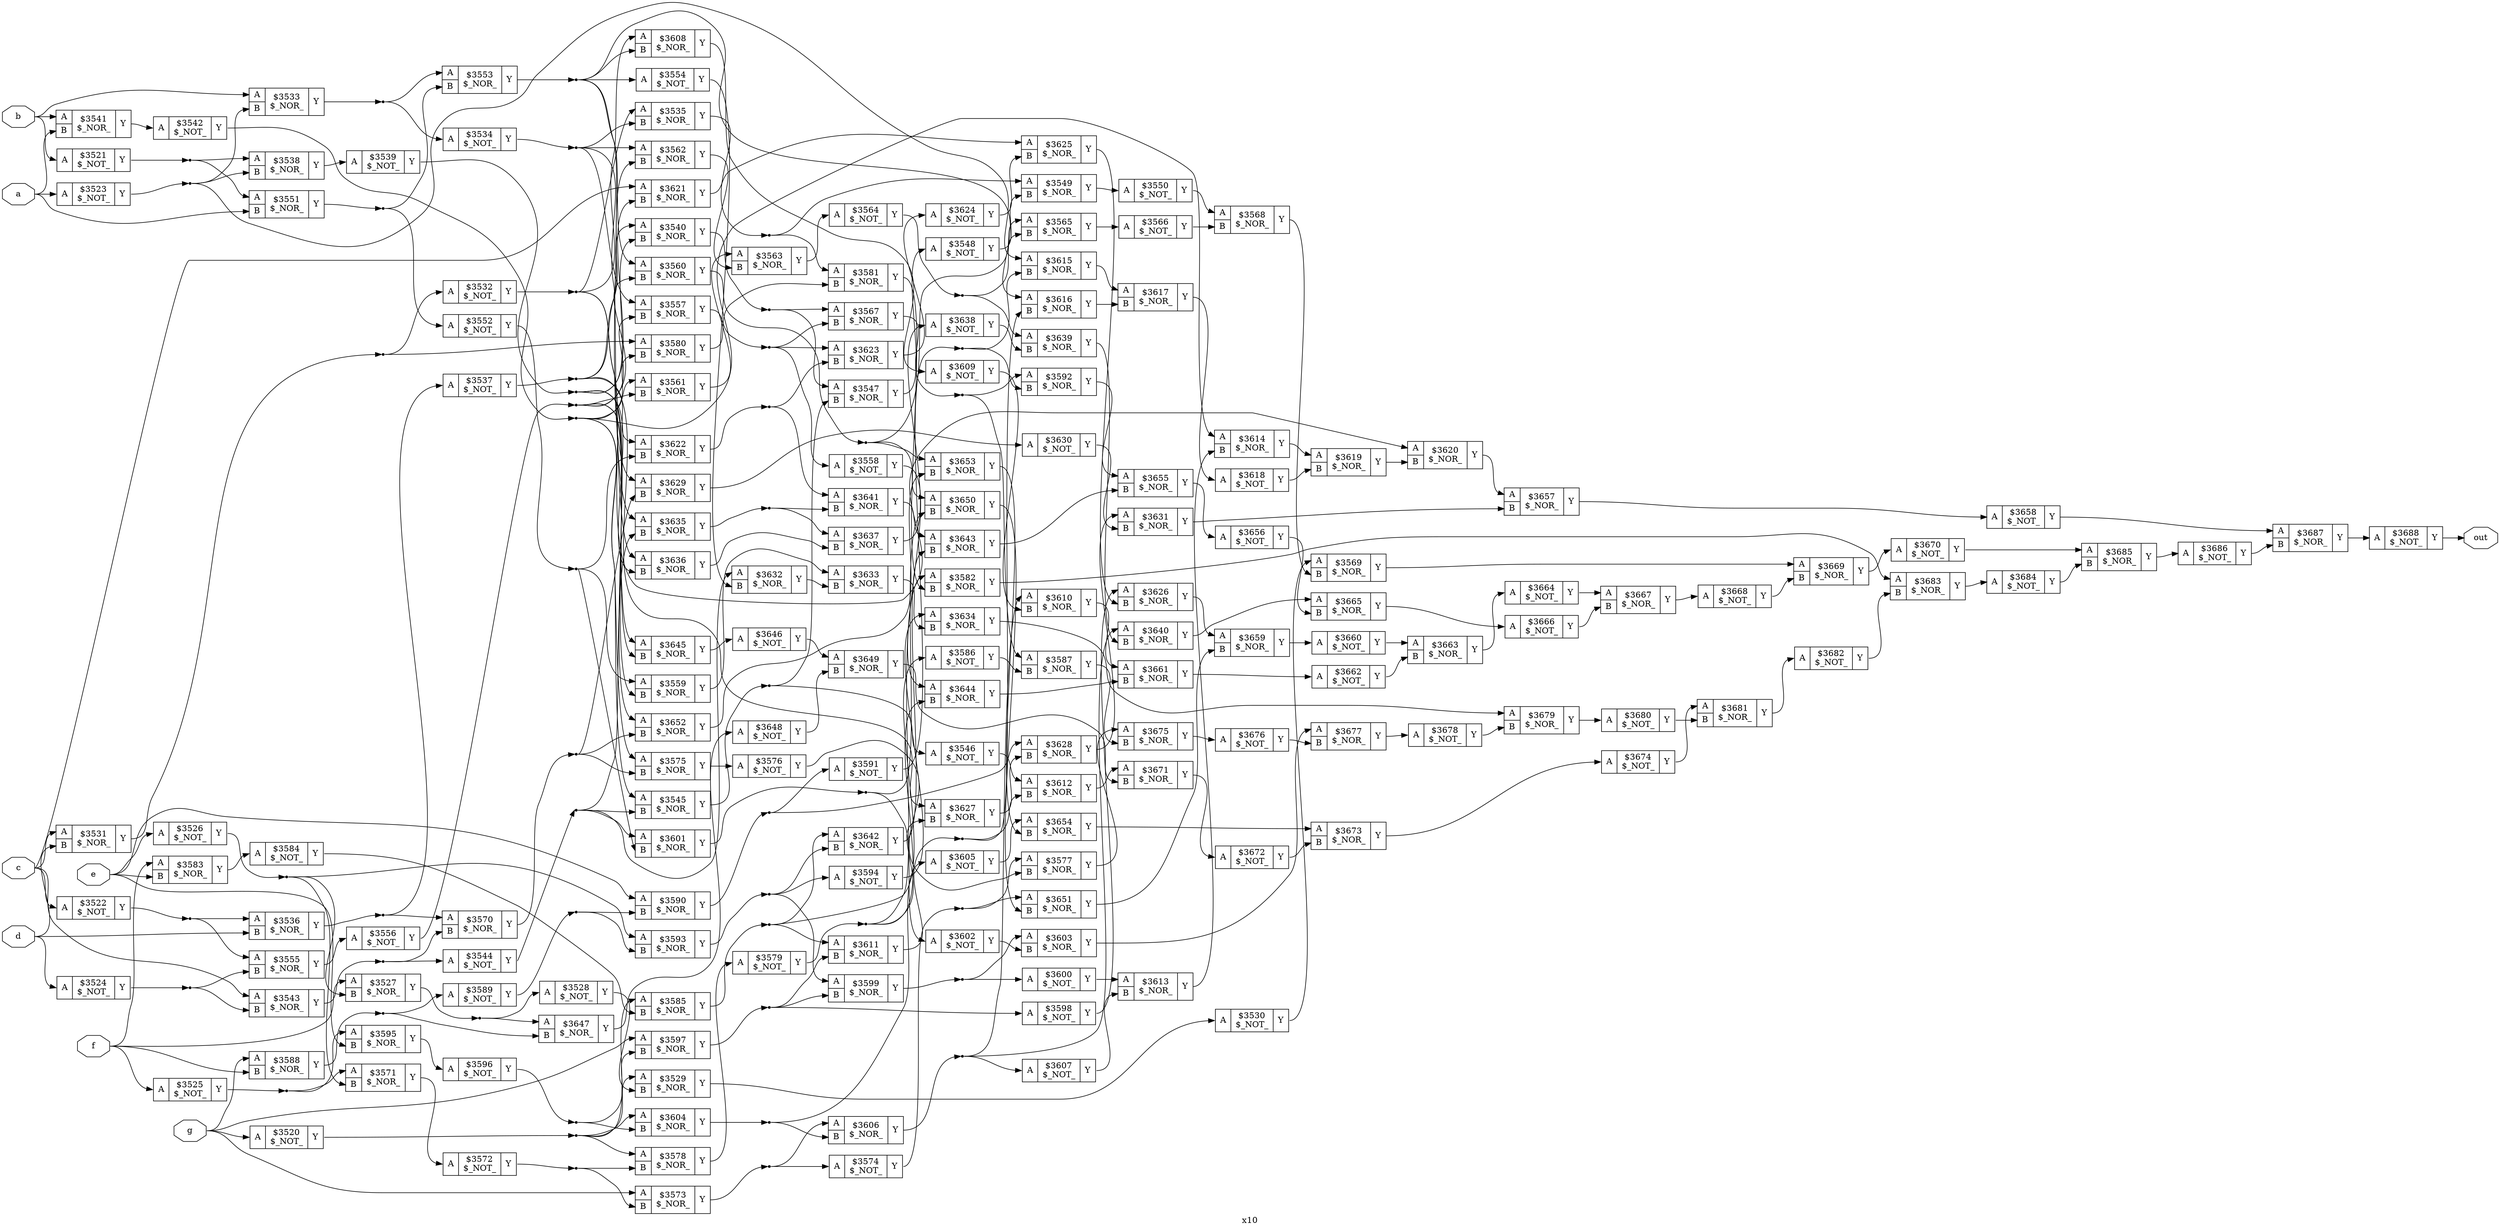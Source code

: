 digraph "x10" {
label="x10";
rankdir="LR";
remincross=true;
n169 [ shape=octagon, label="a", color="black", fontcolor="black" ];
n170 [ shape=octagon, label="b", color="black", fontcolor="black" ];
n171 [ shape=octagon, label="c", color="black", fontcolor="black" ];
n172 [ shape=octagon, label="d", color="black", fontcolor="black" ];
n173 [ shape=octagon, label="e", color="black", fontcolor="black" ];
n174 [ shape=octagon, label="f", color="black", fontcolor="black" ];
n175 [ shape=octagon, label="g", color="black", fontcolor="black" ];
n176 [ shape=octagon, label="out", color="black", fontcolor="black" ];
c179 [ shape=record, label="{{<p177> A}|$3520\n$_NOT_|{<p178> Y}}" ];
c180 [ shape=record, label="{{<p177> A}|$3521\n$_NOT_|{<p178> Y}}" ];
c181 [ shape=record, label="{{<p177> A}|$3522\n$_NOT_|{<p178> Y}}" ];
c182 [ shape=record, label="{{<p177> A}|$3523\n$_NOT_|{<p178> Y}}" ];
c183 [ shape=record, label="{{<p177> A}|$3524\n$_NOT_|{<p178> Y}}" ];
c184 [ shape=record, label="{{<p177> A}|$3525\n$_NOT_|{<p178> Y}}" ];
c185 [ shape=record, label="{{<p177> A}|$3526\n$_NOT_|{<p178> Y}}" ];
c187 [ shape=record, label="{{<p177> A|<p186> B}|$3527\n$_NOR_|{<p178> Y}}" ];
c188 [ shape=record, label="{{<p177> A}|$3528\n$_NOT_|{<p178> Y}}" ];
c189 [ shape=record, label="{{<p177> A|<p186> B}|$3529\n$_NOR_|{<p178> Y}}" ];
c190 [ shape=record, label="{{<p177> A}|$3530\n$_NOT_|{<p178> Y}}" ];
c191 [ shape=record, label="{{<p177> A|<p186> B}|$3531\n$_NOR_|{<p178> Y}}" ];
c192 [ shape=record, label="{{<p177> A}|$3532\n$_NOT_|{<p178> Y}}" ];
c193 [ shape=record, label="{{<p177> A|<p186> B}|$3533\n$_NOR_|{<p178> Y}}" ];
c194 [ shape=record, label="{{<p177> A}|$3534\n$_NOT_|{<p178> Y}}" ];
c195 [ shape=record, label="{{<p177> A|<p186> B}|$3535\n$_NOR_|{<p178> Y}}" ];
c196 [ shape=record, label="{{<p177> A|<p186> B}|$3536\n$_NOR_|{<p178> Y}}" ];
c197 [ shape=record, label="{{<p177> A}|$3537\n$_NOT_|{<p178> Y}}" ];
c198 [ shape=record, label="{{<p177> A|<p186> B}|$3538\n$_NOR_|{<p178> Y}}" ];
c199 [ shape=record, label="{{<p177> A}|$3539\n$_NOT_|{<p178> Y}}" ];
c200 [ shape=record, label="{{<p177> A|<p186> B}|$3540\n$_NOR_|{<p178> Y}}" ];
c201 [ shape=record, label="{{<p177> A|<p186> B}|$3541\n$_NOR_|{<p178> Y}}" ];
c202 [ shape=record, label="{{<p177> A}|$3542\n$_NOT_|{<p178> Y}}" ];
c203 [ shape=record, label="{{<p177> A|<p186> B}|$3543\n$_NOR_|{<p178> Y}}" ];
c204 [ shape=record, label="{{<p177> A}|$3544\n$_NOT_|{<p178> Y}}" ];
c205 [ shape=record, label="{{<p177> A|<p186> B}|$3545\n$_NOR_|{<p178> Y}}" ];
c206 [ shape=record, label="{{<p177> A}|$3546\n$_NOT_|{<p178> Y}}" ];
c207 [ shape=record, label="{{<p177> A|<p186> B}|$3547\n$_NOR_|{<p178> Y}}" ];
c208 [ shape=record, label="{{<p177> A}|$3548\n$_NOT_|{<p178> Y}}" ];
c209 [ shape=record, label="{{<p177> A|<p186> B}|$3549\n$_NOR_|{<p178> Y}}" ];
c210 [ shape=record, label="{{<p177> A}|$3550\n$_NOT_|{<p178> Y}}" ];
c211 [ shape=record, label="{{<p177> A|<p186> B}|$3551\n$_NOR_|{<p178> Y}}" ];
c212 [ shape=record, label="{{<p177> A}|$3552\n$_NOT_|{<p178> Y}}" ];
c213 [ shape=record, label="{{<p177> A|<p186> B}|$3553\n$_NOR_|{<p178> Y}}" ];
c214 [ shape=record, label="{{<p177> A}|$3554\n$_NOT_|{<p178> Y}}" ];
c215 [ shape=record, label="{{<p177> A|<p186> B}|$3555\n$_NOR_|{<p178> Y}}" ];
c216 [ shape=record, label="{{<p177> A}|$3556\n$_NOT_|{<p178> Y}}" ];
c217 [ shape=record, label="{{<p177> A|<p186> B}|$3557\n$_NOR_|{<p178> Y}}" ];
c218 [ shape=record, label="{{<p177> A}|$3558\n$_NOT_|{<p178> Y}}" ];
c219 [ shape=record, label="{{<p177> A|<p186> B}|$3559\n$_NOR_|{<p178> Y}}" ];
c220 [ shape=record, label="{{<p177> A|<p186> B}|$3560\n$_NOR_|{<p178> Y}}" ];
c221 [ shape=record, label="{{<p177> A|<p186> B}|$3561\n$_NOR_|{<p178> Y}}" ];
c222 [ shape=record, label="{{<p177> A|<p186> B}|$3562\n$_NOR_|{<p178> Y}}" ];
c223 [ shape=record, label="{{<p177> A|<p186> B}|$3563\n$_NOR_|{<p178> Y}}" ];
c224 [ shape=record, label="{{<p177> A}|$3564\n$_NOT_|{<p178> Y}}" ];
c225 [ shape=record, label="{{<p177> A|<p186> B}|$3565\n$_NOR_|{<p178> Y}}" ];
c226 [ shape=record, label="{{<p177> A}|$3566\n$_NOT_|{<p178> Y}}" ];
c227 [ shape=record, label="{{<p177> A|<p186> B}|$3567\n$_NOR_|{<p178> Y}}" ];
c228 [ shape=record, label="{{<p177> A|<p186> B}|$3568\n$_NOR_|{<p178> Y}}" ];
c229 [ shape=record, label="{{<p177> A|<p186> B}|$3569\n$_NOR_|{<p178> Y}}" ];
c230 [ shape=record, label="{{<p177> A|<p186> B}|$3570\n$_NOR_|{<p178> Y}}" ];
c231 [ shape=record, label="{{<p177> A|<p186> B}|$3571\n$_NOR_|{<p178> Y}}" ];
c232 [ shape=record, label="{{<p177> A}|$3572\n$_NOT_|{<p178> Y}}" ];
c233 [ shape=record, label="{{<p177> A|<p186> B}|$3573\n$_NOR_|{<p178> Y}}" ];
c234 [ shape=record, label="{{<p177> A}|$3574\n$_NOT_|{<p178> Y}}" ];
c235 [ shape=record, label="{{<p177> A|<p186> B}|$3575\n$_NOR_|{<p178> Y}}" ];
c236 [ shape=record, label="{{<p177> A}|$3576\n$_NOT_|{<p178> Y}}" ];
c237 [ shape=record, label="{{<p177> A|<p186> B}|$3577\n$_NOR_|{<p178> Y}}" ];
c238 [ shape=record, label="{{<p177> A|<p186> B}|$3578\n$_NOR_|{<p178> Y}}" ];
c239 [ shape=record, label="{{<p177> A}|$3579\n$_NOT_|{<p178> Y}}" ];
c240 [ shape=record, label="{{<p177> A|<p186> B}|$3580\n$_NOR_|{<p178> Y}}" ];
c241 [ shape=record, label="{{<p177> A|<p186> B}|$3581\n$_NOR_|{<p178> Y}}" ];
c242 [ shape=record, label="{{<p177> A|<p186> B}|$3582\n$_NOR_|{<p178> Y}}" ];
c243 [ shape=record, label="{{<p177> A|<p186> B}|$3583\n$_NOR_|{<p178> Y}}" ];
c244 [ shape=record, label="{{<p177> A}|$3584\n$_NOT_|{<p178> Y}}" ];
c245 [ shape=record, label="{{<p177> A|<p186> B}|$3585\n$_NOR_|{<p178> Y}}" ];
c246 [ shape=record, label="{{<p177> A}|$3586\n$_NOT_|{<p178> Y}}" ];
c247 [ shape=record, label="{{<p177> A|<p186> B}|$3587\n$_NOR_|{<p178> Y}}" ];
c248 [ shape=record, label="{{<p177> A|<p186> B}|$3588\n$_NOR_|{<p178> Y}}" ];
c249 [ shape=record, label="{{<p177> A}|$3589\n$_NOT_|{<p178> Y}}" ];
c250 [ shape=record, label="{{<p177> A|<p186> B}|$3590\n$_NOR_|{<p178> Y}}" ];
c251 [ shape=record, label="{{<p177> A}|$3591\n$_NOT_|{<p178> Y}}" ];
c252 [ shape=record, label="{{<p177> A|<p186> B}|$3592\n$_NOR_|{<p178> Y}}" ];
c253 [ shape=record, label="{{<p177> A|<p186> B}|$3593\n$_NOR_|{<p178> Y}}" ];
c254 [ shape=record, label="{{<p177> A}|$3594\n$_NOT_|{<p178> Y}}" ];
c255 [ shape=record, label="{{<p177> A|<p186> B}|$3595\n$_NOR_|{<p178> Y}}" ];
c256 [ shape=record, label="{{<p177> A}|$3596\n$_NOT_|{<p178> Y}}" ];
c257 [ shape=record, label="{{<p177> A|<p186> B}|$3597\n$_NOR_|{<p178> Y}}" ];
c258 [ shape=record, label="{{<p177> A}|$3598\n$_NOT_|{<p178> Y}}" ];
c259 [ shape=record, label="{{<p177> A|<p186> B}|$3599\n$_NOR_|{<p178> Y}}" ];
c260 [ shape=record, label="{{<p177> A}|$3600\n$_NOT_|{<p178> Y}}" ];
c261 [ shape=record, label="{{<p177> A|<p186> B}|$3601\n$_NOR_|{<p178> Y}}" ];
c262 [ shape=record, label="{{<p177> A}|$3602\n$_NOT_|{<p178> Y}}" ];
c263 [ shape=record, label="{{<p177> A|<p186> B}|$3603\n$_NOR_|{<p178> Y}}" ];
c264 [ shape=record, label="{{<p177> A|<p186> B}|$3604\n$_NOR_|{<p178> Y}}" ];
c265 [ shape=record, label="{{<p177> A}|$3605\n$_NOT_|{<p178> Y}}" ];
c266 [ shape=record, label="{{<p177> A|<p186> B}|$3606\n$_NOR_|{<p178> Y}}" ];
c267 [ shape=record, label="{{<p177> A}|$3607\n$_NOT_|{<p178> Y}}" ];
c268 [ shape=record, label="{{<p177> A|<p186> B}|$3608\n$_NOR_|{<p178> Y}}" ];
c269 [ shape=record, label="{{<p177> A}|$3609\n$_NOT_|{<p178> Y}}" ];
c270 [ shape=record, label="{{<p177> A|<p186> B}|$3610\n$_NOR_|{<p178> Y}}" ];
c271 [ shape=record, label="{{<p177> A|<p186> B}|$3611\n$_NOR_|{<p178> Y}}" ];
c272 [ shape=record, label="{{<p177> A|<p186> B}|$3612\n$_NOR_|{<p178> Y}}" ];
c273 [ shape=record, label="{{<p177> A|<p186> B}|$3613\n$_NOR_|{<p178> Y}}" ];
c274 [ shape=record, label="{{<p177> A|<p186> B}|$3614\n$_NOR_|{<p178> Y}}" ];
c275 [ shape=record, label="{{<p177> A|<p186> B}|$3615\n$_NOR_|{<p178> Y}}" ];
c276 [ shape=record, label="{{<p177> A|<p186> B}|$3616\n$_NOR_|{<p178> Y}}" ];
c277 [ shape=record, label="{{<p177> A|<p186> B}|$3617\n$_NOR_|{<p178> Y}}" ];
c278 [ shape=record, label="{{<p177> A}|$3618\n$_NOT_|{<p178> Y}}" ];
c279 [ shape=record, label="{{<p177> A|<p186> B}|$3619\n$_NOR_|{<p178> Y}}" ];
c280 [ shape=record, label="{{<p177> A|<p186> B}|$3620\n$_NOR_|{<p178> Y}}" ];
c281 [ shape=record, label="{{<p177> A|<p186> B}|$3621\n$_NOR_|{<p178> Y}}" ];
c282 [ shape=record, label="{{<p177> A|<p186> B}|$3622\n$_NOR_|{<p178> Y}}" ];
c283 [ shape=record, label="{{<p177> A|<p186> B}|$3623\n$_NOR_|{<p178> Y}}" ];
c284 [ shape=record, label="{{<p177> A}|$3624\n$_NOT_|{<p178> Y}}" ];
c285 [ shape=record, label="{{<p177> A|<p186> B}|$3625\n$_NOR_|{<p178> Y}}" ];
c286 [ shape=record, label="{{<p177> A|<p186> B}|$3626\n$_NOR_|{<p178> Y}}" ];
c287 [ shape=record, label="{{<p177> A|<p186> B}|$3627\n$_NOR_|{<p178> Y}}" ];
c288 [ shape=record, label="{{<p177> A|<p186> B}|$3628\n$_NOR_|{<p178> Y}}" ];
c289 [ shape=record, label="{{<p177> A|<p186> B}|$3629\n$_NOR_|{<p178> Y}}" ];
c290 [ shape=record, label="{{<p177> A}|$3630\n$_NOT_|{<p178> Y}}" ];
c291 [ shape=record, label="{{<p177> A|<p186> B}|$3631\n$_NOR_|{<p178> Y}}" ];
c292 [ shape=record, label="{{<p177> A|<p186> B}|$3632\n$_NOR_|{<p178> Y}}" ];
c293 [ shape=record, label="{{<p177> A|<p186> B}|$3633\n$_NOR_|{<p178> Y}}" ];
c294 [ shape=record, label="{{<p177> A|<p186> B}|$3634\n$_NOR_|{<p178> Y}}" ];
c295 [ shape=record, label="{{<p177> A|<p186> B}|$3635\n$_NOR_|{<p178> Y}}" ];
c296 [ shape=record, label="{{<p177> A|<p186> B}|$3636\n$_NOR_|{<p178> Y}}" ];
c297 [ shape=record, label="{{<p177> A|<p186> B}|$3637\n$_NOR_|{<p178> Y}}" ];
c298 [ shape=record, label="{{<p177> A}|$3638\n$_NOT_|{<p178> Y}}" ];
c299 [ shape=record, label="{{<p177> A|<p186> B}|$3639\n$_NOR_|{<p178> Y}}" ];
c300 [ shape=record, label="{{<p177> A|<p186> B}|$3640\n$_NOR_|{<p178> Y}}" ];
c301 [ shape=record, label="{{<p177> A|<p186> B}|$3641\n$_NOR_|{<p178> Y}}" ];
c302 [ shape=record, label="{{<p177> A|<p186> B}|$3642\n$_NOR_|{<p178> Y}}" ];
c303 [ shape=record, label="{{<p177> A|<p186> B}|$3643\n$_NOR_|{<p178> Y}}" ];
c304 [ shape=record, label="{{<p177> A|<p186> B}|$3644\n$_NOR_|{<p178> Y}}" ];
c305 [ shape=record, label="{{<p177> A|<p186> B}|$3645\n$_NOR_|{<p178> Y}}" ];
c306 [ shape=record, label="{{<p177> A}|$3646\n$_NOT_|{<p178> Y}}" ];
c307 [ shape=record, label="{{<p177> A|<p186> B}|$3647\n$_NOR_|{<p178> Y}}" ];
c308 [ shape=record, label="{{<p177> A}|$3648\n$_NOT_|{<p178> Y}}" ];
c309 [ shape=record, label="{{<p177> A|<p186> B}|$3649\n$_NOR_|{<p178> Y}}" ];
c310 [ shape=record, label="{{<p177> A|<p186> B}|$3650\n$_NOR_|{<p178> Y}}" ];
c311 [ shape=record, label="{{<p177> A|<p186> B}|$3651\n$_NOR_|{<p178> Y}}" ];
c312 [ shape=record, label="{{<p177> A|<p186> B}|$3652\n$_NOR_|{<p178> Y}}" ];
c313 [ shape=record, label="{{<p177> A|<p186> B}|$3653\n$_NOR_|{<p178> Y}}" ];
c314 [ shape=record, label="{{<p177> A|<p186> B}|$3654\n$_NOR_|{<p178> Y}}" ];
c315 [ shape=record, label="{{<p177> A|<p186> B}|$3655\n$_NOR_|{<p178> Y}}" ];
c316 [ shape=record, label="{{<p177> A}|$3656\n$_NOT_|{<p178> Y}}" ];
c317 [ shape=record, label="{{<p177> A|<p186> B}|$3657\n$_NOR_|{<p178> Y}}" ];
c318 [ shape=record, label="{{<p177> A}|$3658\n$_NOT_|{<p178> Y}}" ];
c319 [ shape=record, label="{{<p177> A|<p186> B}|$3659\n$_NOR_|{<p178> Y}}" ];
c320 [ shape=record, label="{{<p177> A}|$3660\n$_NOT_|{<p178> Y}}" ];
c321 [ shape=record, label="{{<p177> A|<p186> B}|$3661\n$_NOR_|{<p178> Y}}" ];
c322 [ shape=record, label="{{<p177> A}|$3662\n$_NOT_|{<p178> Y}}" ];
c323 [ shape=record, label="{{<p177> A|<p186> B}|$3663\n$_NOR_|{<p178> Y}}" ];
c324 [ shape=record, label="{{<p177> A}|$3664\n$_NOT_|{<p178> Y}}" ];
c325 [ shape=record, label="{{<p177> A|<p186> B}|$3665\n$_NOR_|{<p178> Y}}" ];
c326 [ shape=record, label="{{<p177> A}|$3666\n$_NOT_|{<p178> Y}}" ];
c327 [ shape=record, label="{{<p177> A|<p186> B}|$3667\n$_NOR_|{<p178> Y}}" ];
c328 [ shape=record, label="{{<p177> A}|$3668\n$_NOT_|{<p178> Y}}" ];
c329 [ shape=record, label="{{<p177> A|<p186> B}|$3669\n$_NOR_|{<p178> Y}}" ];
c330 [ shape=record, label="{{<p177> A}|$3670\n$_NOT_|{<p178> Y}}" ];
c331 [ shape=record, label="{{<p177> A|<p186> B}|$3671\n$_NOR_|{<p178> Y}}" ];
c332 [ shape=record, label="{{<p177> A}|$3672\n$_NOT_|{<p178> Y}}" ];
c333 [ shape=record, label="{{<p177> A|<p186> B}|$3673\n$_NOR_|{<p178> Y}}" ];
c334 [ shape=record, label="{{<p177> A}|$3674\n$_NOT_|{<p178> Y}}" ];
c335 [ shape=record, label="{{<p177> A|<p186> B}|$3675\n$_NOR_|{<p178> Y}}" ];
c336 [ shape=record, label="{{<p177> A}|$3676\n$_NOT_|{<p178> Y}}" ];
c337 [ shape=record, label="{{<p177> A|<p186> B}|$3677\n$_NOR_|{<p178> Y}}" ];
c338 [ shape=record, label="{{<p177> A}|$3678\n$_NOT_|{<p178> Y}}" ];
c339 [ shape=record, label="{{<p177> A|<p186> B}|$3679\n$_NOR_|{<p178> Y}}" ];
c340 [ shape=record, label="{{<p177> A}|$3680\n$_NOT_|{<p178> Y}}" ];
c341 [ shape=record, label="{{<p177> A|<p186> B}|$3681\n$_NOR_|{<p178> Y}}" ];
c342 [ shape=record, label="{{<p177> A}|$3682\n$_NOT_|{<p178> Y}}" ];
c343 [ shape=record, label="{{<p177> A|<p186> B}|$3683\n$_NOR_|{<p178> Y}}" ];
c344 [ shape=record, label="{{<p177> A}|$3684\n$_NOT_|{<p178> Y}}" ];
c345 [ shape=record, label="{{<p177> A|<p186> B}|$3685\n$_NOR_|{<p178> Y}}" ];
c346 [ shape=record, label="{{<p177> A}|$3686\n$_NOT_|{<p178> Y}}" ];
c347 [ shape=record, label="{{<p177> A|<p186> B}|$3687\n$_NOR_|{<p178> Y}}" ];
c348 [ shape=record, label="{{<p177> A}|$3688\n$_NOT_|{<p178> Y}}" ];
n1 [ shape=point ];
c271:p178:e -> n1:w [color="black", label=""];
n1:e -> c272:p186:w [color="black", label=""];
n1:e -> c276:p186:w [color="black", label=""];
c280:p178:e -> c317:p177:w [color="black", label=""];
n100 [ shape=point ];
c203:p178:e -> n100:w [color="black", label=""];
n100:e -> c204:p177:w [color="black", label=""];
n100:e -> c230:p186:w [color="black", label=""];
n101 [ shape=point ];
c204:p178:e -> n101:w [color="black", label=""];
n101:e -> c205:p186:w [color="black", label=""];
n101:e -> c261:p177:w [color="black", label=""];
n101:e -> c292:p177:w [color="black", label=""];
n101:e -> c295:p186:w [color="black", label=""];
n102 [ shape=point ];
c205:p178:e -> n102:w [color="black", label=""];
n102:e -> c206:p177:w [color="black", label=""];
n102:e -> c207:p186:w [color="black", label=""];
c206:p178:e -> c272:p177:w [color="black", label=""];
c207:p178:e -> c208:p177:w [color="black", label=""];
c208:p178:e -> c209:p186:w [color="black", label=""];
c209:p178:e -> c210:p177:w [color="black", label=""];
c210:p178:e -> c228:p177:w [color="black", label=""];
n108 [ shape=point ];
c211:p178:e -> n108:w [color="black", label=""];
n108:e -> c212:p177:w [color="black", label=""];
n108:e -> c213:p186:w [color="black", label=""];
n109 [ shape=point ];
c212:p178:e -> n109:w [color="black", label=""];
n109:e -> c219:p177:w [color="black", label=""];
n109:e -> c261:p186:w [color="black", label=""];
n109:e -> c282:p186:w [color="black", label=""];
n11 [ shape=point ];
c180:p178:e -> n11:w [color="black", label=""];
n11:e -> c198:p177:w [color="black", label=""];
n11:e -> c211:p177:w [color="black", label=""];
n110 [ shape=point ];
c213:p178:e -> n110:w [color="black", label=""];
n110:e -> c214:p177:w [color="black", label=""];
n110:e -> c220:p177:w [color="black", label=""];
n110:e -> c268:p186:w [color="black", label=""];
n110:e -> c276:p177:w [color="black", label=""];
n110:e -> c289:p177:w [color="black", label=""];
c214:p178:e -> c292:p186:w [color="black", label=""];
c215:p178:e -> c216:p177:w [color="black", label=""];
n113 [ shape=point ];
c216:p178:e -> n113:w [color="black", label=""];
n113:e -> c217:p186:w [color="black", label=""];
n113:e -> c219:p186:w [color="black", label=""];
n113:e -> c220:p186:w [color="black", label=""];
n113:e -> c221:p186:w [color="black", label=""];
n113:e -> c305:p186:w [color="black", label=""];
n114 [ shape=point ];
c217:p178:e -> n114:w [color="black", label=""];
n114:e -> c218:p177:w [color="black", label=""];
n114:e -> c227:p186:w [color="black", label=""];
n114:e -> c283:p177:w [color="black", label=""];
c218:p178:e -> c304:p177:w [color="black", label=""];
c219:p178:e -> c293:p177:w [color="black", label=""];
n117 [ shape=point ];
c220:p178:e -> n117:w [color="black", label=""];
n117:e -> c225:p177:w [color="black", label=""];
n117:e -> c310:p177:w [color="black", label=""];
n117:e -> c313:p177:w [color="black", label=""];
c221:p178:e -> c223:p177:w [color="black", label=""];
c222:p178:e -> c223:p186:w [color="black", label=""];
c281:p178:e -> c285:p177:w [color="black", label=""];
c223:p178:e -> c224:p177:w [color="black", label=""];
n121 [ shape=point ];
c224:p178:e -> n121:w [color="black", label=""];
n121:e -> c225:p186:w [color="black", label=""];
n121:e -> c299:p177:w [color="black", label=""];
c225:p178:e -> c226:p177:w [color="black", label=""];
c226:p178:e -> c228:p186:w [color="black", label=""];
n124 [ shape=point ];
c227:p178:e -> n124:w [color="black", label=""];
n124:e -> c247:p177:w [color="black", label=""];
n124:e -> c252:p177:w [color="black", label=""];
c228:p178:e -> c229:p186:w [color="black", label=""];
c229:p178:e -> c329:p177:w [color="black", label=""];
n127 [ shape=point ];
c230:p178:e -> n127:w [color="black", label=""];
n127:e -> c235:p186:w [color="black", label=""];
n127:e -> c289:p186:w [color="black", label=""];
n127:e -> c312:p186:w [color="black", label=""];
c231:p178:e -> c232:p177:w [color="black", label=""];
n129 [ shape=point ];
c232:p178:e -> n129:w [color="black", label=""];
n129:e -> c233:p186:w [color="black", label=""];
n129:e -> c238:p186:w [color="black", label=""];
n13 [ shape=point ];
c282:p178:e -> n13:w [color="black", label=""];
n13:e -> c283:p186:w [color="black", label=""];
n13:e -> c301:p177:w [color="black", label=""];
n130 [ shape=point ];
c233:p178:e -> n130:w [color="black", label=""];
n130:e -> c234:p177:w [color="black", label=""];
n130:e -> c266:p177:w [color="black", label=""];
n131 [ shape=point ];
c234:p178:e -> n131:w [color="black", label=""];
n131:e -> c237:p177:w [color="black", label=""];
n131:e -> c311:p177:w [color="black", label=""];
c235:p178:e -> c236:p177:w [color="black", label=""];
c236:p178:e -> c237:p186:w [color="black", label=""];
c237:p178:e -> c335:p177:w [color="black", label=""];
c238:p178:e -> c239:p177:w [color="black", label=""];
n136 [ shape=point ];
c239:p178:e -> n136:w [color="black", label=""];
n136:e -> c242:p177:w [color="black", label=""];
n136:e -> c287:p186:w [color="black", label=""];
n136:e -> c304:p186:w [color="black", label=""];
c240:p178:e -> c241:p186:w [color="black", label=""];
c241:p178:e -> c242:p186:w [color="black", label=""];
c242:p178:e -> c343:p177:w [color="black", label=""];
c283:p178:e -> c284:p177:w [color="black", label=""];
c243:p178:e -> c244:p177:w [color="black", label=""];
c244:p178:e -> c245:p186:w [color="black", label=""];
n142 [ shape=point ];
c245:p178:e -> n142:w [color="black", label=""];
n142:e -> c246:p177:w [color="black", label=""];
n142:e -> c271:p177:w [color="black", label=""];
n142:e -> c302:p177:w [color="black", label=""];
c246:p178:e -> c247:p186:w [color="black", label=""];
c247:p178:e -> c335:p186:w [color="black", label=""];
n145 [ shape=point ];
c248:p178:e -> n145:w [color="black", label=""];
n145:e -> c249:p177:w [color="black", label=""];
n145:e -> c307:p186:w [color="black", label=""];
n146 [ shape=point ];
c249:p178:e -> n146:w [color="black", label=""];
n146:e -> c250:p186:w [color="black", label=""];
n146:e -> c253:p186:w [color="black", label=""];
n147 [ shape=point ];
c250:p178:e -> n147:w [color="black", label=""];
n147:e -> c251:p177:w [color="black", label=""];
n147:e -> c288:p177:w [color="black", label=""];
n148 [ shape=point ];
c251:p178:e -> n148:w [color="black", label=""];
n148:e -> c252:p186:w [color="black", label=""];
n148:e -> c275:p186:w [color="black", label=""];
c252:p178:e -> c315:p177:w [color="black", label=""];
c284:p178:e -> c285:p186:w [color="black", label=""];
n150 [ shape=point ];
c253:p178:e -> n150:w [color="black", label=""];
n150:e -> c254:p177:w [color="black", label=""];
n150:e -> c259:p177:w [color="black", label=""];
n150:e -> c302:p186:w [color="black", label=""];
c254:p178:e -> c294:p177:w [color="black", label=""];
c255:p178:e -> c256:p177:w [color="black", label=""];
n153 [ shape=point ];
c256:p178:e -> n153:w [color="black", label=""];
n153:e -> c257:p186:w [color="black", label=""];
n153:e -> c264:p186:w [color="black", label=""];
n154 [ shape=point ];
c257:p178:e -> n154:w [color="black", label=""];
n154:e -> c258:p177:w [color="black", label=""];
n154:e -> c259:p186:w [color="black", label=""];
n154:e -> c271:p186:w [color="black", label=""];
c258:p178:e -> c286:p177:w [color="black", label=""];
n156 [ shape=point ];
c259:p178:e -> n156:w [color="black", label=""];
n156:e -> c260:p177:w [color="black", label=""];
n156:e -> c263:p177:w [color="black", label=""];
c260:p178:e -> c273:p177:w [color="black", label=""];
n158 [ shape=point ];
c261:p178:e -> n158:w [color="black", label=""];
n158:e -> c262:p177:w [color="black", label=""];
n158:e -> c310:p186:w [color="black", label=""];
c262:p178:e -> c263:p186:w [color="black", label=""];
c285:p178:e -> c286:p186:w [color="black", label=""];
c263:p178:e -> c337:p177:w [color="black", label=""];
n161 [ shape=point ];
c264:p178:e -> n161:w [color="black", label=""];
n161:e -> c265:p177:w [color="black", label=""];
n161:e -> c266:p186:w [color="black", label=""];
c265:p178:e -> c314:p177:w [color="black", label=""];
n163 [ shape=point ];
c266:p178:e -> n163:w [color="black", label=""];
n163:e -> c267:p177:w [color="black", label=""];
n163:e -> c270:p177:w [color="black", label=""];
n163:e -> c300:p177:w [color="black", label=""];
c267:p178:e -> c273:p186:w [color="black", label=""];
c268:p178:e -> c269:p177:w [color="black", label=""];
c269:p178:e -> c270:p186:w [color="black", label=""];
c270:p178:e -> c321:p177:w [color="black", label=""];
n168 [ shape=point ];
c179:p178:e -> n168:w [color="black", label=""];
n168:e -> c189:p177:w [color="black", label=""];
n168:e -> c238:p177:w [color="black", label=""];
n168:e -> c245:p177:w [color="black", label=""];
n168:e -> c264:p177:w [color="black", label=""];
n169:e -> c182:p177:w [color="black", label=""];
n169:e -> c201:p186:w [color="black", label=""];
n169:e -> c211:p186:w [color="black", label=""];
c286:p178:e -> c319:p177:w [color="black", label=""];
n170:e -> c180:p177:w [color="black", label=""];
n170:e -> c193:p177:w [color="black", label=""];
n170:e -> c201:p177:w [color="black", label=""];
n171:e -> c181:p177:w [color="black", label=""];
n171:e -> c191:p177:w [color="black", label=""];
n171:e -> c203:p177:w [color="black", label=""];
n171:e -> c281:p177:w [color="black", label=""];
n172:e -> c183:p177:w [color="black", label=""];
n172:e -> c191:p186:w [color="black", label=""];
n172:e -> c196:p186:w [color="black", label=""];
n173:e -> c185:p177:w [color="black", label=""];
n173:e -> c243:p186:w [color="black", label=""];
n173:e -> c250:p177:w [color="black", label=""];
n173:e -> c255:p186:w [color="black", label=""];
n174:e -> c184:p177:w [color="black", label=""];
n174:e -> c187:p177:w [color="black", label=""];
n174:e -> c243:p177:w [color="black", label=""];
n174:e -> c248:p186:w [color="black", label=""];
n175:e -> c179:p177:w [color="black", label=""];
n175:e -> c233:p177:w [color="black", label=""];
n175:e -> c248:p177:w [color="black", label=""];
n175:e -> c257:p177:w [color="black", label=""];
c348:p178:e -> n176:w [color="black", label=""];
c287:p178:e -> c288:p186:w [color="black", label=""];
c288:p178:e -> c291:p177:w [color="black", label=""];
c272:p178:e -> c331:p177:w [color="black", label=""];
c289:p178:e -> c290:p177:w [color="black", label=""];
c290:p178:e -> c291:p186:w [color="black", label=""];
n22 [ shape=point ];
c181:p178:e -> n22:w [color="black", label=""];
n22:e -> c196:p177:w [color="black", label=""];
n22:e -> c215:p177:w [color="black", label=""];
c291:p178:e -> c317:p186:w [color="black", label=""];
c292:p178:e -> c293:p186:w [color="black", label=""];
c293:p178:e -> c294:p186:w [color="black", label=""];
c294:p178:e -> c339:p177:w [color="black", label=""];
n27 [ shape=point ];
c295:p178:e -> n27:w [color="black", label=""];
n27:e -> c297:p177:w [color="black", label=""];
n27:e -> c301:p186:w [color="black", label=""];
c296:p178:e -> c297:p186:w [color="black", label=""];
c297:p178:e -> c298:p177:w [color="black", label=""];
c273:p178:e -> c274:p186:w [color="black", label=""];
c298:p178:e -> c299:p186:w [color="black", label=""];
c299:p178:e -> c300:p186:w [color="black", label=""];
c300:p178:e -> c325:p177:w [color="black", label=""];
n33 [ shape=point ];
c182:p178:e -> n33:w [color="black", label=""];
n33:e -> c193:p186:w [color="black", label=""];
n33:e -> c198:p186:w [color="black", label=""];
n33:e -> c275:p177:w [color="black", label=""];
c301:p178:e -> c303:p177:w [color="black", label=""];
c302:p178:e -> c303:p186:w [color="black", label=""];
c303:p178:e -> c315:p186:w [color="black", label=""];
c304:p178:e -> c321:p186:w [color="black", label=""];
c305:p178:e -> c306:p177:w [color="black", label=""];
c306:p178:e -> c309:p177:w [color="black", label=""];
c274:p178:e -> c279:p177:w [color="black", label=""];
c307:p178:e -> c308:p177:w [color="black", label=""];
c308:p178:e -> c309:p186:w [color="black", label=""];
c309:p178:e -> c331:p186:w [color="black", label=""];
c310:p178:e -> c311:p186:w [color="black", label=""];
n44 [ shape=point ];
c183:p178:e -> n44:w [color="black", label=""];
n44:e -> c203:p186:w [color="black", label=""];
n44:e -> c215:p186:w [color="black", label=""];
c311:p178:e -> c319:p186:w [color="black", label=""];
c312:p178:e -> c313:p186:w [color="black", label=""];
c313:p178:e -> c314:p186:w [color="black", label=""];
c314:p178:e -> c333:p177:w [color="black", label=""];
c315:p178:e -> c316:p177:w [color="black", label=""];
c275:p178:e -> c277:p177:w [color="black", label=""];
c316:p178:e -> c325:p186:w [color="black", label=""];
c317:p178:e -> c318:p177:w [color="black", label=""];
c318:p178:e -> c347:p177:w [color="black", label=""];
c319:p178:e -> c320:p177:w [color="black", label=""];
c320:p178:e -> c323:p177:w [color="black", label=""];
n55 [ shape=point ];
c184:p178:e -> n55:w [color="black", label=""];
n55:e -> c231:p177:w [color="black", label=""];
n55:e -> c255:p177:w [color="black", label=""];
c321:p178:e -> c322:p177:w [color="black", label=""];
c322:p178:e -> c323:p186:w [color="black", label=""];
c323:p178:e -> c324:p177:w [color="black", label=""];
c324:p178:e -> c327:p177:w [color="black", label=""];
c276:p178:e -> c277:p186:w [color="black", label=""];
c325:p178:e -> c326:p177:w [color="black", label=""];
c326:p178:e -> c327:p186:w [color="black", label=""];
c327:p178:e -> c328:p177:w [color="black", label=""];
c328:p178:e -> c329:p186:w [color="black", label=""];
c329:p178:e -> c330:p177:w [color="black", label=""];
c330:p178:e -> c345:p177:w [color="black", label=""];
n66 [ shape=point ];
c185:p178:e -> n66:w [color="black", label=""];
n66:e -> c187:p186:w [color="black", label=""];
n66:e -> c231:p186:w [color="black", label=""];
n66:e -> c253:p177:w [color="black", label=""];
c331:p178:e -> c332:p177:w [color="black", label=""];
c332:p178:e -> c333:p186:w [color="black", label=""];
c333:p178:e -> c334:p177:w [color="black", label=""];
c277:p178:e -> c278:p177:w [color="black", label=""];
c334:p178:e -> c341:p177:w [color="black", label=""];
c335:p178:e -> c336:p177:w [color="black", label=""];
c336:p178:e -> c337:p186:w [color="black", label=""];
c337:p178:e -> c338:p177:w [color="black", label=""];
c338:p178:e -> c339:p186:w [color="black", label=""];
c339:p178:e -> c340:p177:w [color="black", label=""];
c340:p178:e -> c341:p186:w [color="black", label=""];
n77 [ shape=point ];
c187:p178:e -> n77:w [color="black", label=""];
n77:e -> c188:p177:w [color="black", label=""];
n77:e -> c307:p177:w [color="black", label=""];
c341:p178:e -> c342:p177:w [color="black", label=""];
c342:p178:e -> c343:p186:w [color="black", label=""];
c278:p178:e -> c279:p186:w [color="black", label=""];
c343:p178:e -> c344:p177:w [color="black", label=""];
c344:p178:e -> c345:p186:w [color="black", label=""];
c345:p178:e -> c346:p177:w [color="black", label=""];
c346:p178:e -> c347:p186:w [color="black", label=""];
c347:p178:e -> c348:p177:w [color="black", label=""];
c188:p178:e -> c189:p186:w [color="black", label=""];
c189:p178:e -> c190:p177:w [color="black", label=""];
c190:p178:e -> c229:p177:w [color="black", label=""];
n88 [ shape=point ];
c191:p178:e -> n88:w [color="black", label=""];
n88:e -> c192:p177:w [color="black", label=""];
n88:e -> c240:p177:w [color="black", label=""];
n89 [ shape=point ];
c192:p178:e -> n89:w [color="black", label=""];
n89:e -> c195:p177:w [color="black", label=""];
n89:e -> c268:p177:w [color="black", label=""];
n89:e -> c280:p177:w [color="black", label=""];
n89:e -> c296:p177:w [color="black", label=""];
c279:p178:e -> c280:p186:w [color="black", label=""];
n90 [ shape=point ];
c193:p178:e -> n90:w [color="black", label=""];
n90:e -> c194:p177:w [color="black", label=""];
n90:e -> c213:p177:w [color="black", label=""];
n91 [ shape=point ];
c194:p178:e -> n91:w [color="black", label=""];
n91:e -> c195:p186:w [color="black", label=""];
n91:e -> c217:p177:w [color="black", label=""];
n91:e -> c222:p177:w [color="black", label=""];
n91:e -> c295:p177:w [color="black", label=""];
n92 [ shape=point ];
c195:p178:e -> n92:w [color="black", label=""];
n92:e -> c209:p177:w [color="black", label=""];
n92:e -> c241:p177:w [color="black", label=""];
n93 [ shape=point ];
c196:p178:e -> n93:w [color="black", label=""];
n93:e -> c197:p177:w [color="black", label=""];
n93:e -> c230:p177:w [color="black", label=""];
n94 [ shape=point ];
c197:p178:e -> n94:w [color="black", label=""];
n94:e -> c200:p177:w [color="black", label=""];
n94:e -> c222:p186:w [color="black", label=""];
n94:e -> c282:p177:w [color="black", label=""];
n94:e -> c287:p177:w [color="black", label=""];
c198:p178:e -> c199:p177:w [color="black", label=""];
n96 [ shape=point ];
c199:p178:e -> n96:w [color="black", label=""];
n96:e -> c200:p186:w [color="black", label=""];
n96:e -> c281:p186:w [color="black", label=""];
n96:e -> c296:p186:w [color="black", label=""];
n96:e -> c305:p177:w [color="black", label=""];
n96:e -> c312:p177:w [color="black", label=""];
n97 [ shape=point ];
c200:p178:e -> n97:w [color="black", label=""];
n97:e -> c207:p177:w [color="black", label=""];
n97:e -> c227:p177:w [color="black", label=""];
c201:p178:e -> c202:p177:w [color="black", label=""];
n99 [ shape=point ];
c202:p178:e -> n99:w [color="black", label=""];
n99:e -> c205:p177:w [color="black", label=""];
n99:e -> c221:p177:w [color="black", label=""];
n99:e -> c235:p177:w [color="black", label=""];
n99:e -> c240:p186:w [color="black", label=""];
n99:e -> c274:p177:w [color="black", label=""];
}
